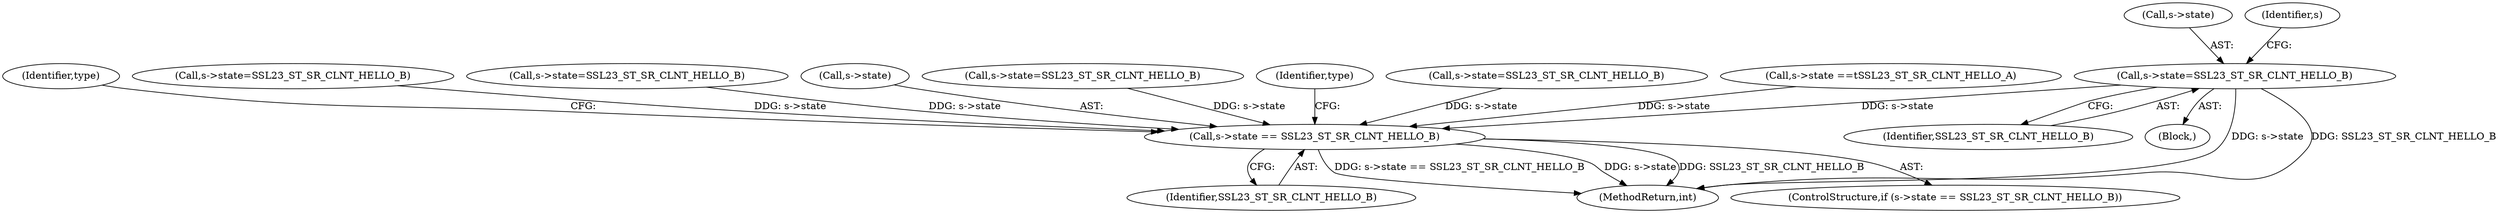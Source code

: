 digraph "0_openssl_6ce9687b5aba5391fc0de50e18779eb676d0e04d@pointer" {
"1000411" [label="(Call,s->state=SSL23_ST_SR_CLNT_HELLO_B)"];
"1000708" [label="(Call,s->state == SSL23_ST_SR_CLNT_HELLO_B)"];
"1000708" [label="(Call,s->state == SSL23_ST_SR_CLNT_HELLO_B)"];
"1000709" [label="(Call,s->state)"];
"1000411" [label="(Call,s->state=SSL23_ST_SR_CLNT_HELLO_B)"];
"1000342" [label="(Call,s->state=SSL23_ST_SR_CLNT_HELLO_B)"];
"1000712" [label="(Identifier,SSL23_ST_SR_CLNT_HELLO_B)"];
"1000412" [label="(Call,s->state)"];
"1000691" [label="(Identifier,s)"];
"1001244" [label="(MethodReturn,int)"];
"1001051" [label="(Identifier,type)"];
"1000317" [label="(Call,s->state=SSL23_ST_SR_CLNT_HELLO_B)"];
"1000177" [label="(Call,s->state ==\tSSL23_ST_SR_CLNT_HELLO_A)"];
"1000415" [label="(Identifier,SSL23_ST_SR_CLNT_HELLO_B)"];
"1000405" [label="(Block,)"];
"1000707" [label="(ControlStructure,if (s->state == SSL23_ST_SR_CLNT_HELLO_B))"];
"1000715" [label="(Identifier,type)"];
"1000380" [label="(Call,s->state=SSL23_ST_SR_CLNT_HELLO_B)"];
"1000361" [label="(Call,s->state=SSL23_ST_SR_CLNT_HELLO_B)"];
"1000411" -> "1000405"  [label="AST: "];
"1000411" -> "1000415"  [label="CFG: "];
"1000412" -> "1000411"  [label="AST: "];
"1000415" -> "1000411"  [label="AST: "];
"1000691" -> "1000411"  [label="CFG: "];
"1000411" -> "1001244"  [label="DDG: s->state"];
"1000411" -> "1001244"  [label="DDG: SSL23_ST_SR_CLNT_HELLO_B"];
"1000411" -> "1000708"  [label="DDG: s->state"];
"1000708" -> "1000707"  [label="AST: "];
"1000708" -> "1000712"  [label="CFG: "];
"1000709" -> "1000708"  [label="AST: "];
"1000712" -> "1000708"  [label="AST: "];
"1000715" -> "1000708"  [label="CFG: "];
"1001051" -> "1000708"  [label="CFG: "];
"1000708" -> "1001244"  [label="DDG: s->state"];
"1000708" -> "1001244"  [label="DDG: SSL23_ST_SR_CLNT_HELLO_B"];
"1000708" -> "1001244"  [label="DDG: s->state == SSL23_ST_SR_CLNT_HELLO_B"];
"1000177" -> "1000708"  [label="DDG: s->state"];
"1000361" -> "1000708"  [label="DDG: s->state"];
"1000380" -> "1000708"  [label="DDG: s->state"];
"1000342" -> "1000708"  [label="DDG: s->state"];
"1000317" -> "1000708"  [label="DDG: s->state"];
}
